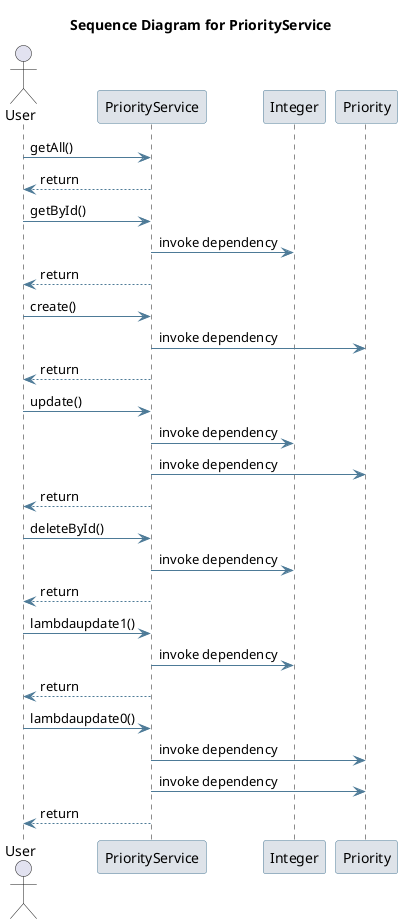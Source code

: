 @startuml
skinparam sequence {
 ArrowColor #4D7A97 
 ParticipantBorderColor #4D7A97 
 ParticipantBackgroundColor #DEE3E9 
}
title Sequence Diagram for PriorityService

actor User
User -> PriorityService: getAll()
PriorityService --> User : return
User -> PriorityService: getById()
participant Integer
PriorityService -> Integer: invoke dependency
PriorityService --> User : return
User -> PriorityService: create()
participant Priority
PriorityService -> Priority: invoke dependency
PriorityService --> User : return
User -> PriorityService: update()
PriorityService -> Integer: invoke dependency
PriorityService -> Priority: invoke dependency
PriorityService --> User : return
User -> PriorityService: deleteById()
PriorityService -> Integer: invoke dependency
PriorityService --> User : return
User -> PriorityService: lambdaupdate1()
PriorityService -> Integer: invoke dependency
PriorityService --> User : return
User -> PriorityService: lambdaupdate0()
PriorityService -> Priority: invoke dependency
PriorityService -> Priority: invoke dependency
PriorityService --> User : return
@enduml
